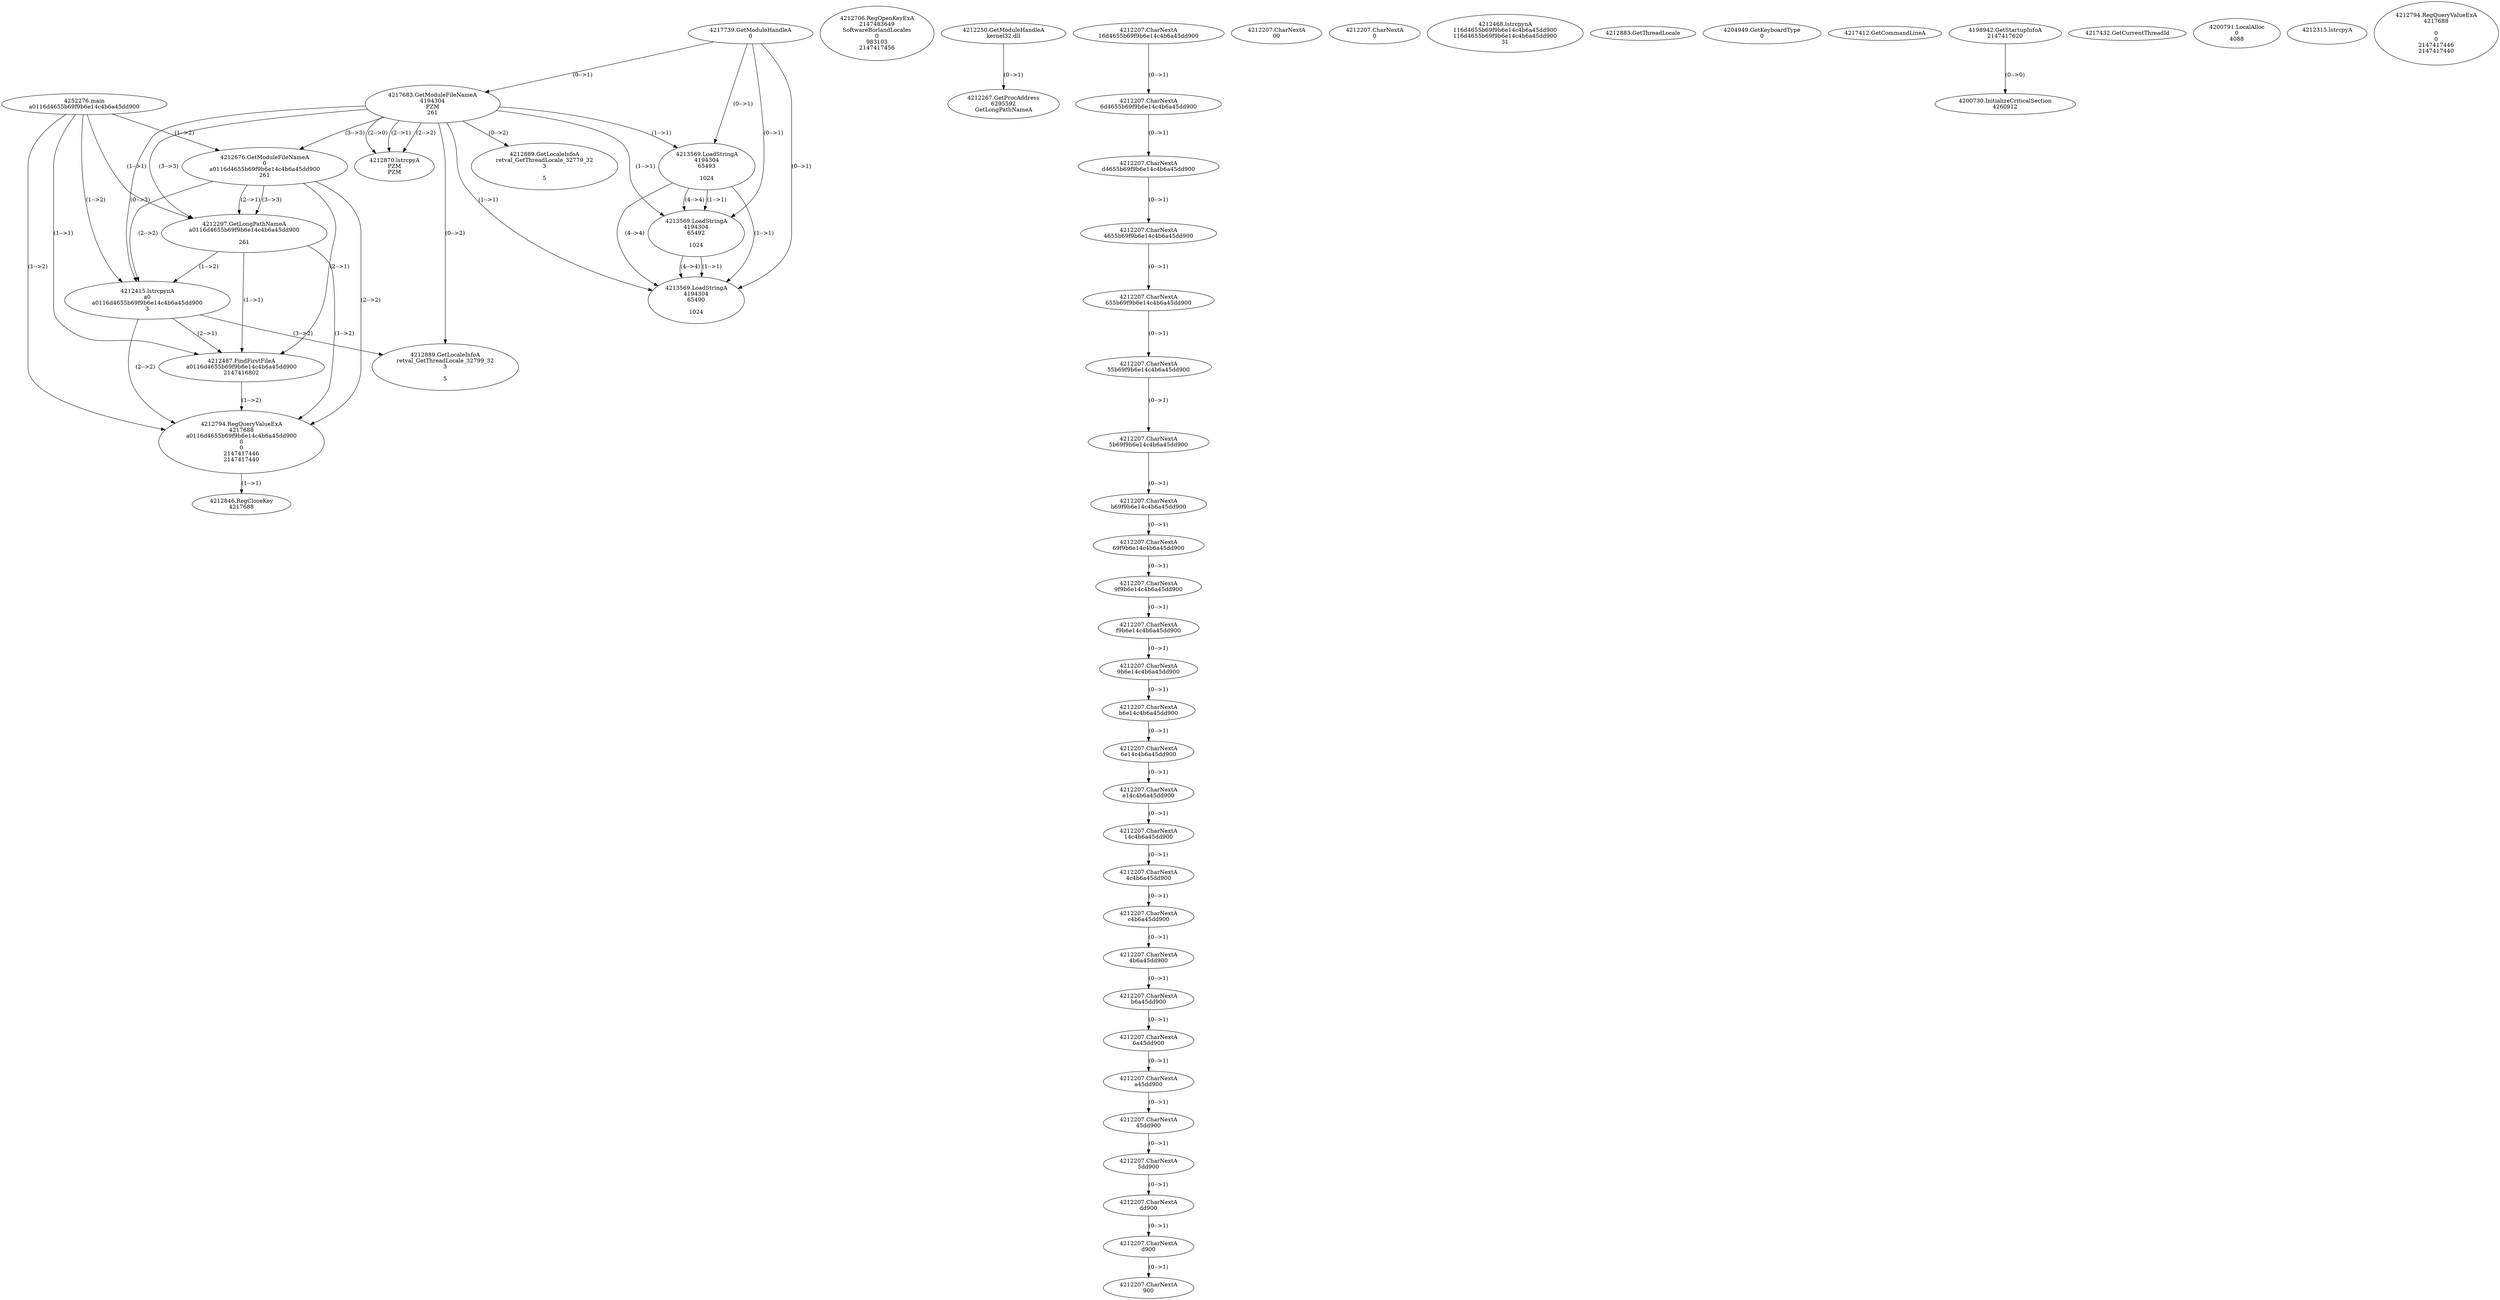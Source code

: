 // Global SCDG with merge call
digraph {
	0 [label="4252276.main
a0116d4655b69f9b6e14c4b6a45dd900"]
	1 [label="4217739.GetModuleHandleA
0"]
	2 [label="4217683.GetModuleFileNameA
4194304
PZM
261"]
	1 -> 2 [label="(0-->1)"]
	3 [label="4212676.GetModuleFileNameA
0
a0116d4655b69f9b6e14c4b6a45dd900
261"]
	0 -> 3 [label="(1-->2)"]
	2 -> 3 [label="(3-->3)"]
	4 [label="4212706.RegOpenKeyExA
2147483649
Software\Borland\Locales
0
983103
2147417456"]
	5 [label="4212250.GetModuleHandleA
kernel32.dll"]
	6 [label="4212267.GetProcAddress
6295592
GetLongPathNameA"]
	5 -> 6 [label="(0-->1)"]
	7 [label="4212297.GetLongPathNameA
a0116d4655b69f9b6e14c4b6a45dd900

261"]
	0 -> 7 [label="(1-->1)"]
	3 -> 7 [label="(2-->1)"]
	2 -> 7 [label="(3-->3)"]
	3 -> 7 [label="(3-->3)"]
	8 [label="4212415.lstrcpynA
a0
a0116d4655b69f9b6e14c4b6a45dd900
3"]
	0 -> 8 [label="(1-->2)"]
	3 -> 8 [label="(2-->2)"]
	7 -> 8 [label="(1-->2)"]
	2 -> 8 [label="(0-->3)"]
	9 [label="4212207.CharNextA
16d4655b69f9b6e14c4b6a45dd900"]
	10 [label="4212207.CharNextA
6d4655b69f9b6e14c4b6a45dd900"]
	9 -> 10 [label="(0-->1)"]
	11 [label="4212207.CharNextA
d4655b69f9b6e14c4b6a45dd900"]
	10 -> 11 [label="(0-->1)"]
	12 [label="4212207.CharNextA
4655b69f9b6e14c4b6a45dd900"]
	11 -> 12 [label="(0-->1)"]
	13 [label="4212207.CharNextA
655b69f9b6e14c4b6a45dd900"]
	12 -> 13 [label="(0-->1)"]
	14 [label="4212207.CharNextA
55b69f9b6e14c4b6a45dd900"]
	13 -> 14 [label="(0-->1)"]
	15 [label="4212207.CharNextA
5b69f9b6e14c4b6a45dd900"]
	14 -> 15 [label="(0-->1)"]
	16 [label="4212207.CharNextA
b69f9b6e14c4b6a45dd900"]
	15 -> 16 [label="(0-->1)"]
	17 [label="4212207.CharNextA
69f9b6e14c4b6a45dd900"]
	16 -> 17 [label="(0-->1)"]
	18 [label="4212207.CharNextA
9f9b6e14c4b6a45dd900"]
	17 -> 18 [label="(0-->1)"]
	19 [label="4212207.CharNextA
f9b6e14c4b6a45dd900"]
	18 -> 19 [label="(0-->1)"]
	20 [label="4212207.CharNextA
9b6e14c4b6a45dd900"]
	19 -> 20 [label="(0-->1)"]
	21 [label="4212207.CharNextA
b6e14c4b6a45dd900"]
	20 -> 21 [label="(0-->1)"]
	22 [label="4212207.CharNextA
6e14c4b6a45dd900"]
	21 -> 22 [label="(0-->1)"]
	23 [label="4212207.CharNextA
e14c4b6a45dd900"]
	22 -> 23 [label="(0-->1)"]
	24 [label="4212207.CharNextA
14c4b6a45dd900"]
	23 -> 24 [label="(0-->1)"]
	25 [label="4212207.CharNextA
4c4b6a45dd900"]
	24 -> 25 [label="(0-->1)"]
	26 [label="4212207.CharNextA
c4b6a45dd900"]
	25 -> 26 [label="(0-->1)"]
	27 [label="4212207.CharNextA
4b6a45dd900"]
	26 -> 27 [label="(0-->1)"]
	28 [label="4212207.CharNextA
b6a45dd900"]
	27 -> 28 [label="(0-->1)"]
	29 [label="4212207.CharNextA
6a45dd900"]
	28 -> 29 [label="(0-->1)"]
	30 [label="4212207.CharNextA
a45dd900"]
	29 -> 30 [label="(0-->1)"]
	31 [label="4212207.CharNextA
45dd900"]
	30 -> 31 [label="(0-->1)"]
	32 [label="4212207.CharNextA
5dd900"]
	31 -> 32 [label="(0-->1)"]
	33 [label="4212207.CharNextA
dd900"]
	32 -> 33 [label="(0-->1)"]
	34 [label="4212207.CharNextA
d900"]
	33 -> 34 [label="(0-->1)"]
	35 [label="4212207.CharNextA
900"]
	34 -> 35 [label="(0-->1)"]
	36 [label="4212207.CharNextA
00"]
	37 [label="4212207.CharNextA
0"]
	38 [label="4212468.lstrcpynA
116d4655b69f9b6e14c4b6a45dd900
116d4655b69f9b6e14c4b6a45dd900
31"]
	39 [label="4212487.FindFirstFileA
a0116d4655b69f9b6e14c4b6a45dd900
2147416802"]
	0 -> 39 [label="(1-->1)"]
	3 -> 39 [label="(2-->1)"]
	7 -> 39 [label="(1-->1)"]
	8 -> 39 [label="(2-->1)"]
	40 [label="4212794.RegQueryValueExA
4217688
a0116d4655b69f9b6e14c4b6a45dd900
0
0
2147417446
2147417440"]
	0 -> 40 [label="(1-->2)"]
	3 -> 40 [label="(2-->2)"]
	7 -> 40 [label="(1-->2)"]
	8 -> 40 [label="(2-->2)"]
	39 -> 40 [label="(1-->2)"]
	41 [label="4212846.RegCloseKey
4217688"]
	40 -> 41 [label="(1-->1)"]
	42 [label="4212870.lstrcpyA
PZM
PZM"]
	2 -> 42 [label="(2-->1)"]
	2 -> 42 [label="(2-->2)"]
	2 -> 42 [label="(2-->0)"]
	43 [label="4212883.GetThreadLocale
"]
	44 [label="4212889.GetLocaleInfoA
retval_GetThreadLocale_32799_32
3

5"]
	2 -> 44 [label="(0-->2)"]
	8 -> 44 [label="(3-->2)"]
	45 [label="4204949.GetKeyboardType
0"]
	46 [label="4217412.GetCommandLineA
"]
	47 [label="4198942.GetStartupInfoA
2147417620"]
	48 [label="4217432.GetCurrentThreadId
"]
	49 [label="4213569.LoadStringA
4194304
65493

1024"]
	1 -> 49 [label="(0-->1)"]
	2 -> 49 [label="(1-->1)"]
	50 [label="4213569.LoadStringA
4194304
65492

1024"]
	1 -> 50 [label="(0-->1)"]
	2 -> 50 [label="(1-->1)"]
	49 -> 50 [label="(1-->1)"]
	49 -> 50 [label="(4-->4)"]
	51 [label="4213569.LoadStringA
4194304
65490

1024"]
	1 -> 51 [label="(0-->1)"]
	2 -> 51 [label="(1-->1)"]
	49 -> 51 [label="(1-->1)"]
	50 -> 51 [label="(1-->1)"]
	49 -> 51 [label="(4-->4)"]
	50 -> 51 [label="(4-->4)"]
	52 [label="4200730.InitializeCriticalSection
4260912"]
	47 -> 52 [label="(0-->0)"]
	53 [label="4200791.LocalAlloc
0
4088"]
	54 [label="4212315.lstrcpyA

"]
	55 [label="4212794.RegQueryValueExA
4217688

0
0
2147417446
2147417440"]
	56 [label="4212889.GetLocaleInfoA
retval_GetThreadLocale_32779_32
3

5"]
	2 -> 56 [label="(0-->2)"]
}
